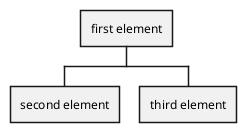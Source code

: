{
  "sha1": "kksldmpkr33w12ko3t4p498dpzwq6f7",
  "insertion": {
    "when": "2024-06-03T18:59:33.104Z",
    "user": "plantuml@gmail.com"
  }
}
@startwbs
* first element
** second element
** third element
@endwbs
